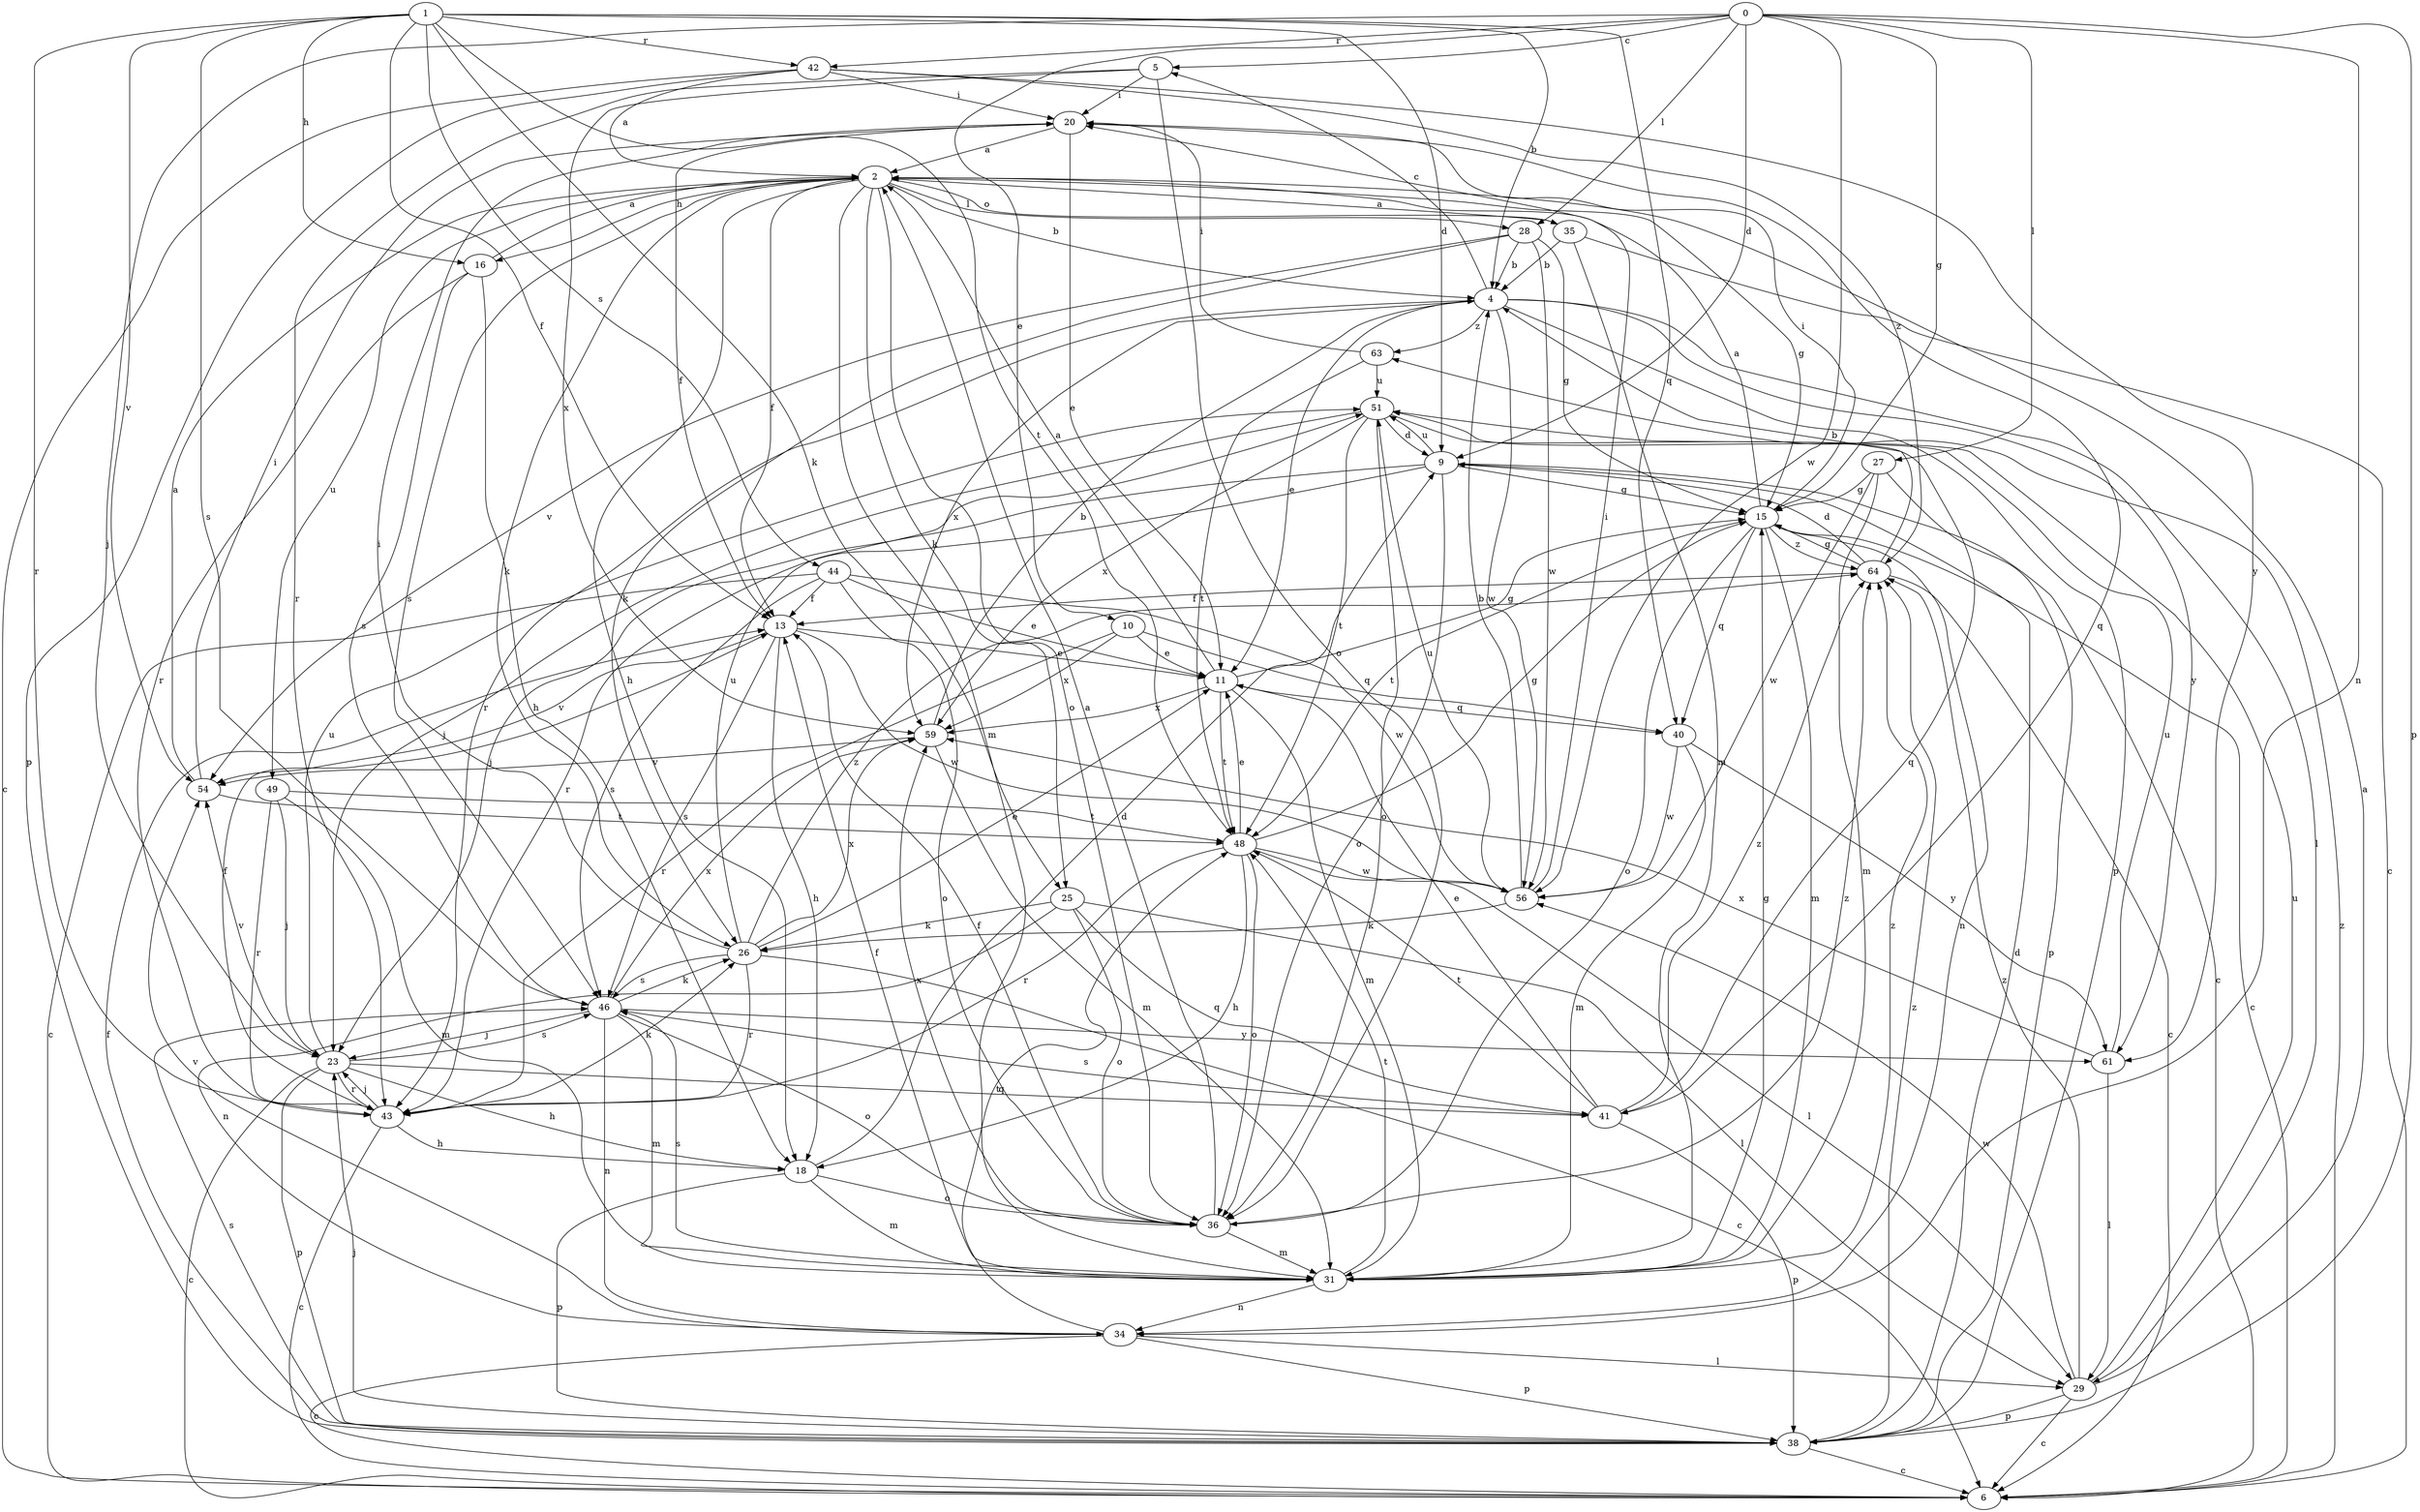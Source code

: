 strict digraph  {
0;
1;
2;
4;
5;
6;
9;
10;
11;
13;
15;
16;
18;
20;
23;
25;
26;
27;
28;
29;
31;
34;
35;
36;
38;
40;
41;
42;
43;
44;
46;
48;
49;
51;
54;
56;
59;
61;
63;
64;
0 -> 5  [label=c];
0 -> 9  [label=d];
0 -> 10  [label=e];
0 -> 15  [label=g];
0 -> 23  [label=j];
0 -> 27  [label=l];
0 -> 28  [label=l];
0 -> 34  [label=n];
0 -> 38  [label=p];
0 -> 42  [label=r];
0 -> 56  [label=w];
1 -> 4  [label=b];
1 -> 9  [label=d];
1 -> 13  [label=f];
1 -> 16  [label=h];
1 -> 25  [label=k];
1 -> 40  [label=q];
1 -> 42  [label=r];
1 -> 43  [label=r];
1 -> 44  [label=s];
1 -> 46  [label=s];
1 -> 48  [label=t];
1 -> 54  [label=v];
2 -> 4  [label=b];
2 -> 13  [label=f];
2 -> 15  [label=g];
2 -> 16  [label=h];
2 -> 18  [label=h];
2 -> 25  [label=k];
2 -> 26  [label=k];
2 -> 28  [label=l];
2 -> 31  [label=m];
2 -> 35  [label=o];
2 -> 36  [label=o];
2 -> 46  [label=s];
2 -> 49  [label=u];
4 -> 5  [label=c];
4 -> 11  [label=e];
4 -> 29  [label=l];
4 -> 38  [label=p];
4 -> 43  [label=r];
4 -> 56  [label=w];
4 -> 59  [label=x];
4 -> 61  [label=y];
4 -> 63  [label=z];
5 -> 20  [label=i];
5 -> 36  [label=o];
5 -> 43  [label=r];
5 -> 59  [label=x];
6 -> 63  [label=z];
9 -> 6  [label=c];
9 -> 15  [label=g];
9 -> 23  [label=j];
9 -> 36  [label=o];
9 -> 43  [label=r];
9 -> 51  [label=u];
10 -> 11  [label=e];
10 -> 40  [label=q];
10 -> 43  [label=r];
10 -> 59  [label=x];
11 -> 2  [label=a];
11 -> 15  [label=g];
11 -> 31  [label=m];
11 -> 40  [label=q];
11 -> 48  [label=t];
11 -> 59  [label=x];
13 -> 11  [label=e];
13 -> 18  [label=h];
13 -> 46  [label=s];
13 -> 54  [label=v];
13 -> 56  [label=w];
15 -> 2  [label=a];
15 -> 6  [label=c];
15 -> 20  [label=i];
15 -> 31  [label=m];
15 -> 34  [label=n];
15 -> 36  [label=o];
15 -> 40  [label=q];
15 -> 48  [label=t];
15 -> 64  [label=z];
16 -> 2  [label=a];
16 -> 18  [label=h];
16 -> 43  [label=r];
16 -> 46  [label=s];
18 -> 9  [label=d];
18 -> 31  [label=m];
18 -> 36  [label=o];
18 -> 38  [label=p];
20 -> 2  [label=a];
20 -> 11  [label=e];
20 -> 13  [label=f];
20 -> 41  [label=q];
23 -> 6  [label=c];
23 -> 18  [label=h];
23 -> 38  [label=p];
23 -> 41  [label=q];
23 -> 43  [label=r];
23 -> 46  [label=s];
23 -> 51  [label=u];
23 -> 54  [label=v];
25 -> 26  [label=k];
25 -> 29  [label=l];
25 -> 34  [label=n];
25 -> 36  [label=o];
25 -> 41  [label=q];
26 -> 6  [label=c];
26 -> 11  [label=e];
26 -> 20  [label=i];
26 -> 43  [label=r];
26 -> 46  [label=s];
26 -> 51  [label=u];
26 -> 59  [label=x];
26 -> 64  [label=z];
27 -> 15  [label=g];
27 -> 31  [label=m];
27 -> 38  [label=p];
27 -> 56  [label=w];
28 -> 4  [label=b];
28 -> 15  [label=g];
28 -> 26  [label=k];
28 -> 54  [label=v];
28 -> 56  [label=w];
29 -> 2  [label=a];
29 -> 6  [label=c];
29 -> 38  [label=p];
29 -> 51  [label=u];
29 -> 56  [label=w];
29 -> 64  [label=z];
31 -> 13  [label=f];
31 -> 15  [label=g];
31 -> 34  [label=n];
31 -> 46  [label=s];
31 -> 48  [label=t];
31 -> 64  [label=z];
34 -> 6  [label=c];
34 -> 29  [label=l];
34 -> 38  [label=p];
34 -> 48  [label=t];
34 -> 54  [label=v];
35 -> 2  [label=a];
35 -> 4  [label=b];
35 -> 6  [label=c];
35 -> 31  [label=m];
36 -> 2  [label=a];
36 -> 13  [label=f];
36 -> 31  [label=m];
36 -> 59  [label=x];
36 -> 64  [label=z];
38 -> 6  [label=c];
38 -> 9  [label=d];
38 -> 13  [label=f];
38 -> 23  [label=j];
38 -> 46  [label=s];
38 -> 64  [label=z];
40 -> 31  [label=m];
40 -> 56  [label=w];
40 -> 61  [label=y];
41 -> 11  [label=e];
41 -> 38  [label=p];
41 -> 46  [label=s];
41 -> 48  [label=t];
41 -> 64  [label=z];
42 -> 2  [label=a];
42 -> 6  [label=c];
42 -> 20  [label=i];
42 -> 38  [label=p];
42 -> 61  [label=y];
42 -> 64  [label=z];
43 -> 6  [label=c];
43 -> 13  [label=f];
43 -> 18  [label=h];
43 -> 23  [label=j];
43 -> 26  [label=k];
44 -> 6  [label=c];
44 -> 11  [label=e];
44 -> 13  [label=f];
44 -> 36  [label=o];
44 -> 46  [label=s];
44 -> 56  [label=w];
46 -> 23  [label=j];
46 -> 26  [label=k];
46 -> 31  [label=m];
46 -> 34  [label=n];
46 -> 36  [label=o];
46 -> 59  [label=x];
46 -> 61  [label=y];
48 -> 11  [label=e];
48 -> 15  [label=g];
48 -> 18  [label=h];
48 -> 29  [label=l];
48 -> 36  [label=o];
48 -> 43  [label=r];
48 -> 56  [label=w];
49 -> 23  [label=j];
49 -> 31  [label=m];
49 -> 43  [label=r];
49 -> 48  [label=t];
51 -> 9  [label=d];
51 -> 23  [label=j];
51 -> 36  [label=o];
51 -> 41  [label=q];
51 -> 48  [label=t];
51 -> 59  [label=x];
54 -> 2  [label=a];
54 -> 20  [label=i];
54 -> 48  [label=t];
56 -> 4  [label=b];
56 -> 20  [label=i];
56 -> 26  [label=k];
56 -> 51  [label=u];
59 -> 4  [label=b];
59 -> 31  [label=m];
59 -> 54  [label=v];
61 -> 29  [label=l];
61 -> 51  [label=u];
61 -> 59  [label=x];
63 -> 20  [label=i];
63 -> 48  [label=t];
63 -> 51  [label=u];
64 -> 4  [label=b];
64 -> 6  [label=c];
64 -> 9  [label=d];
64 -> 13  [label=f];
64 -> 15  [label=g];
}
